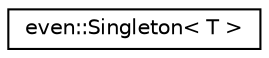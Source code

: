 digraph "Graphical Class Hierarchy"
{
  edge [fontname="Helvetica",fontsize="10",labelfontname="Helvetica",labelfontsize="10"];
  node [fontname="Helvetica",fontsize="10",shape=record];
  rankdir="LR";
  Node0 [label="even::Singleton\< T \>",height=0.2,width=0.4,color="black", fillcolor="white", style="filled",URL="$classeven_1_1_singleton.html"];
}
